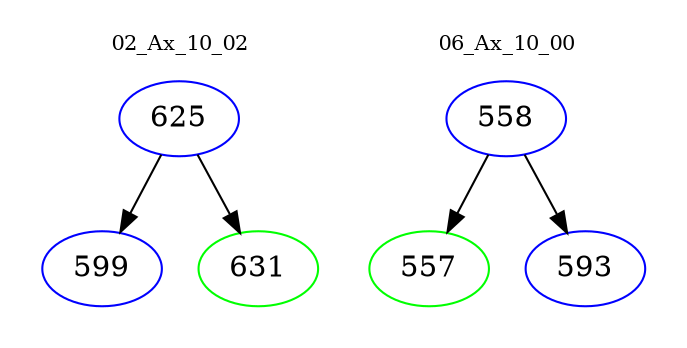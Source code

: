 digraph{
subgraph cluster_0 {
color = white
label = "02_Ax_10_02";
fontsize=10;
T0_625 [label="625", color="blue"]
T0_625 -> T0_599 [color="black"]
T0_599 [label="599", color="blue"]
T0_625 -> T0_631 [color="black"]
T0_631 [label="631", color="green"]
}
subgraph cluster_1 {
color = white
label = "06_Ax_10_00";
fontsize=10;
T1_558 [label="558", color="blue"]
T1_558 -> T1_557 [color="black"]
T1_557 [label="557", color="green"]
T1_558 -> T1_593 [color="black"]
T1_593 [label="593", color="blue"]
}
}
